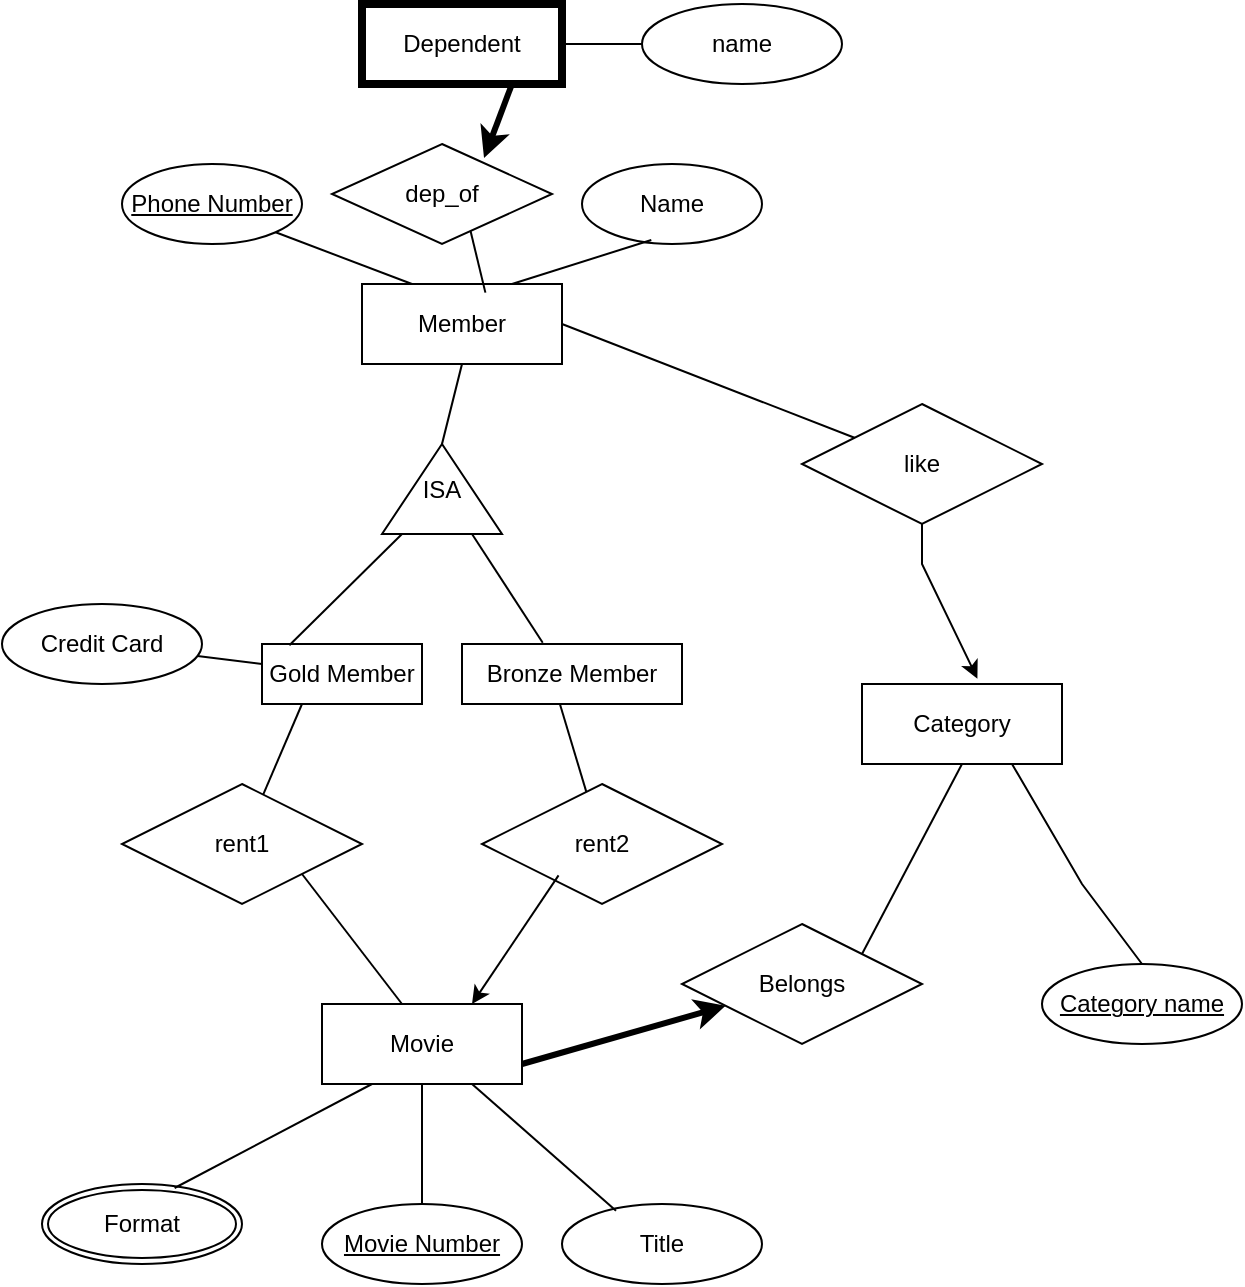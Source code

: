 <mxfile version="26.0.6">
  <diagram id="R2lEEEUBdFMjLlhIrx00" name="Page-1">
    <mxGraphModel dx="1213" dy="768" grid="1" gridSize="10" guides="1" tooltips="1" connect="1" arrows="1" fold="1" page="1" pageScale="1" pageWidth="1100" pageHeight="850" math="0" shadow="0" extFonts="Permanent Marker^https://fonts.googleapis.com/css?family=Permanent+Marker">
      <root>
        <mxCell id="0" />
        <mxCell id="1" parent="0" />
        <mxCell id="q8QxzS0_IiSbF_BJzBi4-8" value="Movie Number" style="ellipse;whiteSpace=wrap;html=1;align=center;fontStyle=4;" vertex="1" parent="1">
          <mxGeometry x="220" y="620" width="100" height="40" as="geometry" />
        </mxCell>
        <mxCell id="q8QxzS0_IiSbF_BJzBi4-9" value="Title" style="ellipse;whiteSpace=wrap;html=1;align=center;" vertex="1" parent="1">
          <mxGeometry x="340" y="620" width="100" height="40" as="geometry" />
        </mxCell>
        <mxCell id="q8QxzS0_IiSbF_BJzBi4-10" value="Member" style="whiteSpace=wrap;html=1;align=center;" vertex="1" parent="1">
          <mxGeometry x="240" y="160" width="100" height="40" as="geometry" />
        </mxCell>
        <mxCell id="q8QxzS0_IiSbF_BJzBi4-11" value="Movie" style="whiteSpace=wrap;html=1;align=center;" vertex="1" parent="1">
          <mxGeometry x="220" y="520" width="100" height="40" as="geometry" />
        </mxCell>
        <mxCell id="q8QxzS0_IiSbF_BJzBi4-15" value="Format" style="ellipse;shape=doubleEllipse;margin=3;whiteSpace=wrap;html=1;align=center;" vertex="1" parent="1">
          <mxGeometry x="80" y="610" width="100" height="40" as="geometry" />
        </mxCell>
        <mxCell id="q8QxzS0_IiSbF_BJzBi4-17" value="Phone Number" style="ellipse;whiteSpace=wrap;html=1;align=center;fontStyle=4;" vertex="1" parent="1">
          <mxGeometry x="120" y="100" width="90" height="40" as="geometry" />
        </mxCell>
        <mxCell id="q8QxzS0_IiSbF_BJzBi4-18" value="Name" style="ellipse;whiteSpace=wrap;html=1;align=center;" vertex="1" parent="1">
          <mxGeometry x="350" y="100" width="90" height="40" as="geometry" />
        </mxCell>
        <mxCell id="q8QxzS0_IiSbF_BJzBi4-19" value="" style="endArrow=none;html=1;rounded=0;entryX=0.385;entryY=0.95;entryDx=0;entryDy=0;entryPerimeter=0;exitX=0.75;exitY=0;exitDx=0;exitDy=0;" edge="1" parent="1" source="q8QxzS0_IiSbF_BJzBi4-10" target="q8QxzS0_IiSbF_BJzBi4-18">
          <mxGeometry width="50" height="50" relative="1" as="geometry">
            <mxPoint x="500" y="320" as="sourcePoint" />
            <mxPoint x="550" y="270" as="targetPoint" />
          </mxGeometry>
        </mxCell>
        <mxCell id="q8QxzS0_IiSbF_BJzBi4-22" value="Category" style="whiteSpace=wrap;html=1;align=center;" vertex="1" parent="1">
          <mxGeometry x="490" y="360" width="100" height="40" as="geometry" />
        </mxCell>
        <mxCell id="q8QxzS0_IiSbF_BJzBi4-25" value="Belongs" style="shape=rhombus;perimeter=rhombusPerimeter;whiteSpace=wrap;html=1;align=center;" vertex="1" parent="1">
          <mxGeometry x="400" y="480" width="120" height="60" as="geometry" />
        </mxCell>
        <mxCell id="q8QxzS0_IiSbF_BJzBi4-34" value="like" style="shape=rhombus;perimeter=rhombusPerimeter;whiteSpace=wrap;html=1;align=center;" vertex="1" parent="1">
          <mxGeometry x="460" y="220" width="120" height="60" as="geometry" />
        </mxCell>
        <mxCell id="q8QxzS0_IiSbF_BJzBi4-35" value="" style="endArrow=classic;html=1;rounded=0;exitX=0.5;exitY=1;exitDx=0;exitDy=0;entryX=0.577;entryY=-0.067;entryDx=0;entryDy=0;entryPerimeter=0;" edge="1" parent="1" source="q8QxzS0_IiSbF_BJzBi4-34" target="q8QxzS0_IiSbF_BJzBi4-22">
          <mxGeometry width="50" height="50" relative="1" as="geometry">
            <mxPoint x="460" y="460" as="sourcePoint" />
            <mxPoint x="410" y="510" as="targetPoint" />
            <Array as="points">
              <mxPoint x="520" y="300" />
            </Array>
          </mxGeometry>
        </mxCell>
        <mxCell id="q8QxzS0_IiSbF_BJzBi4-37" value="Credit Card" style="ellipse;whiteSpace=wrap;html=1;align=center;" vertex="1" parent="1">
          <mxGeometry x="60" y="320" width="100" height="40" as="geometry" />
        </mxCell>
        <mxCell id="q8QxzS0_IiSbF_BJzBi4-39" value="" style="endArrow=none;html=1;rounded=0;" edge="1" parent="1" source="q8QxzS0_IiSbF_BJzBi4-37" target="q8QxzS0_IiSbF_BJzBi4-40">
          <mxGeometry width="50" height="50" relative="1" as="geometry">
            <mxPoint x="130" y="700" as="sourcePoint" />
            <mxPoint x="180" y="650" as="targetPoint" />
          </mxGeometry>
        </mxCell>
        <mxCell id="q8QxzS0_IiSbF_BJzBi4-40" value="Gold Member" style="whiteSpace=wrap;html=1;align=center;" vertex="1" parent="1">
          <mxGeometry x="190" y="340" width="80" height="30" as="geometry" />
        </mxCell>
        <mxCell id="q8QxzS0_IiSbF_BJzBi4-43" value="Bronze Member" style="whiteSpace=wrap;html=1;align=center;" vertex="1" parent="1">
          <mxGeometry x="290" y="340" width="110" height="30" as="geometry" />
        </mxCell>
        <mxCell id="q8QxzS0_IiSbF_BJzBi4-44" value="ISA" style="triangle;whiteSpace=wrap;html=1;direction=north;" vertex="1" parent="1">
          <mxGeometry x="250" y="240" width="60" height="45" as="geometry" />
        </mxCell>
        <mxCell id="q8QxzS0_IiSbF_BJzBi4-55" value="" style="endArrow=none;html=1;rounded=0;entryX=1;entryY=1;entryDx=0;entryDy=0;exitX=0.25;exitY=0;exitDx=0;exitDy=0;" edge="1" parent="1" source="q8QxzS0_IiSbF_BJzBi4-10" target="q8QxzS0_IiSbF_BJzBi4-17">
          <mxGeometry width="50" height="50" relative="1" as="geometry">
            <mxPoint x="410" y="360" as="sourcePoint" />
            <mxPoint x="460" y="310" as="targetPoint" />
          </mxGeometry>
        </mxCell>
        <mxCell id="q8QxzS0_IiSbF_BJzBi4-57" value="" style="endArrow=none;html=1;rounded=0;exitX=1;exitY=0.5;exitDx=0;exitDy=0;entryX=0.5;entryY=1;entryDx=0;entryDy=0;" edge="1" parent="1" source="q8QxzS0_IiSbF_BJzBi4-44" target="q8QxzS0_IiSbF_BJzBi4-10">
          <mxGeometry width="50" height="50" relative="1" as="geometry">
            <mxPoint x="255" y="250" as="sourcePoint" />
            <mxPoint x="305" y="200" as="targetPoint" />
          </mxGeometry>
        </mxCell>
        <mxCell id="q8QxzS0_IiSbF_BJzBi4-59" value="" style="endArrow=none;html=1;rounded=0;exitX=0.171;exitY=0.022;exitDx=0;exitDy=0;exitPerimeter=0;" edge="1" parent="1" source="q8QxzS0_IiSbF_BJzBi4-40">
          <mxGeometry width="50" height="50" relative="1" as="geometry">
            <mxPoint x="210" y="335" as="sourcePoint" />
            <mxPoint x="260" y="285" as="targetPoint" />
          </mxGeometry>
        </mxCell>
        <mxCell id="q8QxzS0_IiSbF_BJzBi4-60" value="" style="endArrow=none;html=1;rounded=0;entryX=0;entryY=0.75;entryDx=0;entryDy=0;exitX=0.367;exitY=-0.022;exitDx=0;exitDy=0;exitPerimeter=0;" edge="1" parent="1" source="q8QxzS0_IiSbF_BJzBi4-43" target="q8QxzS0_IiSbF_BJzBi4-44">
          <mxGeometry width="50" height="50" relative="1" as="geometry">
            <mxPoint x="340" y="460" as="sourcePoint" />
            <mxPoint x="390" y="410" as="targetPoint" />
          </mxGeometry>
        </mxCell>
        <mxCell id="q8QxzS0_IiSbF_BJzBi4-61" value="" style="endArrow=none;html=1;rounded=0;entryX=0.75;entryY=1;entryDx=0;entryDy=0;exitX=0.5;exitY=0;exitDx=0;exitDy=0;" edge="1" parent="1" source="q8QxzS0_IiSbF_BJzBi4-88" target="q8QxzS0_IiSbF_BJzBi4-22">
          <mxGeometry width="50" height="50" relative="1" as="geometry">
            <mxPoint x="619" y="512.68" as="sourcePoint" />
            <mxPoint x="390" y="410" as="targetPoint" />
            <Array as="points">
              <mxPoint x="600" y="460" />
            </Array>
          </mxGeometry>
        </mxCell>
        <mxCell id="q8QxzS0_IiSbF_BJzBi4-63" value="" style="endArrow=none;html=1;rounded=0;exitX=0.663;exitY=0.05;exitDx=0;exitDy=0;exitPerimeter=0;entryX=0.25;entryY=1;entryDx=0;entryDy=0;" edge="1" parent="1" source="q8QxzS0_IiSbF_BJzBi4-15" target="q8QxzS0_IiSbF_BJzBi4-11">
          <mxGeometry width="50" height="50" relative="1" as="geometry">
            <mxPoint x="340" y="460" as="sourcePoint" />
            <mxPoint x="390" y="410" as="targetPoint" />
          </mxGeometry>
        </mxCell>
        <mxCell id="q8QxzS0_IiSbF_BJzBi4-64" value="" style="endArrow=none;html=1;rounded=0;exitX=0.5;exitY=0;exitDx=0;exitDy=0;entryX=0.5;entryY=1;entryDx=0;entryDy=0;" edge="1" parent="1" source="q8QxzS0_IiSbF_BJzBi4-8" target="q8QxzS0_IiSbF_BJzBi4-11">
          <mxGeometry width="50" height="50" relative="1" as="geometry">
            <mxPoint x="340" y="460" as="sourcePoint" />
            <mxPoint x="390" y="410" as="targetPoint" />
          </mxGeometry>
        </mxCell>
        <mxCell id="q8QxzS0_IiSbF_BJzBi4-65" value="" style="endArrow=none;html=1;rounded=0;exitX=0.27;exitY=0.083;exitDx=0;exitDy=0;exitPerimeter=0;entryX=0.75;entryY=1;entryDx=0;entryDy=0;" edge="1" parent="1" source="q8QxzS0_IiSbF_BJzBi4-9" target="q8QxzS0_IiSbF_BJzBi4-11">
          <mxGeometry width="50" height="50" relative="1" as="geometry">
            <mxPoint x="340" y="460" as="sourcePoint" />
            <mxPoint x="390" y="410" as="targetPoint" />
          </mxGeometry>
        </mxCell>
        <mxCell id="q8QxzS0_IiSbF_BJzBi4-66" value="rent2" style="shape=rhombus;perimeter=rhombusPerimeter;whiteSpace=wrap;html=1;align=center;" vertex="1" parent="1">
          <mxGeometry x="300" y="410" width="120" height="60" as="geometry" />
        </mxCell>
        <mxCell id="q8QxzS0_IiSbF_BJzBi4-67" value="rent1" style="shape=rhombus;perimeter=rhombusPerimeter;whiteSpace=wrap;html=1;align=center;" vertex="1" parent="1">
          <mxGeometry x="120" y="410" width="120" height="60" as="geometry" />
        </mxCell>
        <mxCell id="q8QxzS0_IiSbF_BJzBi4-71" value="" style="endArrow=none;html=1;rounded=0;entryX=0.25;entryY=1;entryDx=0;entryDy=0;" edge="1" parent="1" source="q8QxzS0_IiSbF_BJzBi4-67" target="q8QxzS0_IiSbF_BJzBi4-40">
          <mxGeometry width="50" height="50" relative="1" as="geometry">
            <mxPoint x="340" y="460" as="sourcePoint" />
            <mxPoint x="390" y="410" as="targetPoint" />
          </mxGeometry>
        </mxCell>
        <mxCell id="q8QxzS0_IiSbF_BJzBi4-73" value="" style="endArrow=none;html=1;rounded=0;entryX=0.445;entryY=1;entryDx=0;entryDy=0;entryPerimeter=0;" edge="1" parent="1" source="q8QxzS0_IiSbF_BJzBi4-66" target="q8QxzS0_IiSbF_BJzBi4-43">
          <mxGeometry width="50" height="50" relative="1" as="geometry">
            <mxPoint x="340" y="460" as="sourcePoint" />
            <mxPoint x="390" y="410" as="targetPoint" />
          </mxGeometry>
        </mxCell>
        <mxCell id="q8QxzS0_IiSbF_BJzBi4-74" value="" style="endArrow=none;html=1;rounded=0;entryX=1;entryY=1;entryDx=0;entryDy=0;exitX=0.4;exitY=0;exitDx=0;exitDy=0;exitPerimeter=0;" edge="1" parent="1" source="q8QxzS0_IiSbF_BJzBi4-11" target="q8QxzS0_IiSbF_BJzBi4-67">
          <mxGeometry width="50" height="50" relative="1" as="geometry">
            <mxPoint x="340" y="460" as="sourcePoint" />
            <mxPoint x="390" y="410" as="targetPoint" />
          </mxGeometry>
        </mxCell>
        <mxCell id="q8QxzS0_IiSbF_BJzBi4-76" value="Dependent" style="whiteSpace=wrap;html=1;align=center;strokeWidth=4;" vertex="1" parent="1">
          <mxGeometry x="240" y="20" width="100" height="40" as="geometry" />
        </mxCell>
        <mxCell id="q8QxzS0_IiSbF_BJzBi4-77" value="dep_of" style="shape=rhombus;perimeter=rhombusPerimeter;whiteSpace=wrap;html=1;align=center;" vertex="1" parent="1">
          <mxGeometry x="225" y="90" width="110" height="50" as="geometry" />
        </mxCell>
        <mxCell id="q8QxzS0_IiSbF_BJzBi4-81" value="name" style="ellipse;whiteSpace=wrap;html=1;align=center;" vertex="1" parent="1">
          <mxGeometry x="380" y="20" width="100" height="40" as="geometry" />
        </mxCell>
        <mxCell id="q8QxzS0_IiSbF_BJzBi4-82" value="" style="endArrow=none;html=1;rounded=0;entryX=1;entryY=0.5;entryDx=0;entryDy=0;exitX=0;exitY=0.5;exitDx=0;exitDy=0;" edge="1" parent="1" source="q8QxzS0_IiSbF_BJzBi4-81" target="q8QxzS0_IiSbF_BJzBi4-76">
          <mxGeometry width="50" height="50" relative="1" as="geometry">
            <mxPoint x="340" y="360" as="sourcePoint" />
            <mxPoint x="390" y="310" as="targetPoint" />
          </mxGeometry>
        </mxCell>
        <mxCell id="q8QxzS0_IiSbF_BJzBi4-85" value="" style="endArrow=classic;html=1;rounded=0;exitX=1;exitY=0.75;exitDx=0;exitDy=0;strokeWidth=3;" edge="1" parent="1" source="q8QxzS0_IiSbF_BJzBi4-11" target="q8QxzS0_IiSbF_BJzBi4-25">
          <mxGeometry width="50" height="50" relative="1" as="geometry">
            <mxPoint x="360" y="530" as="sourcePoint" />
            <mxPoint x="410" y="480" as="targetPoint" />
          </mxGeometry>
        </mxCell>
        <mxCell id="q8QxzS0_IiSbF_BJzBi4-86" value="" style="endArrow=none;html=1;rounded=0;exitX=1;exitY=0;exitDx=0;exitDy=0;entryX=0.5;entryY=1;entryDx=0;entryDy=0;" edge="1" parent="1" source="q8QxzS0_IiSbF_BJzBi4-25" target="q8QxzS0_IiSbF_BJzBi4-22">
          <mxGeometry width="50" height="50" relative="1" as="geometry">
            <mxPoint x="360" y="370" as="sourcePoint" />
            <mxPoint x="410" y="320" as="targetPoint" />
          </mxGeometry>
        </mxCell>
        <mxCell id="q8QxzS0_IiSbF_BJzBi4-87" value="" style="endArrow=classic;html=1;rounded=0;entryX=0.75;entryY=0;entryDx=0;entryDy=0;exitX=0.319;exitY=0.761;exitDx=0;exitDy=0;exitPerimeter=0;" edge="1" parent="1" source="q8QxzS0_IiSbF_BJzBi4-66" target="q8QxzS0_IiSbF_BJzBi4-11">
          <mxGeometry width="50" height="50" relative="1" as="geometry">
            <mxPoint x="360" y="370" as="sourcePoint" />
            <mxPoint x="410" y="320" as="targetPoint" />
          </mxGeometry>
        </mxCell>
        <mxCell id="q8QxzS0_IiSbF_BJzBi4-88" value="Category name" style="ellipse;whiteSpace=wrap;html=1;align=center;fontStyle=4;" vertex="1" parent="1">
          <mxGeometry x="580" y="500" width="100" height="40" as="geometry" />
        </mxCell>
        <mxCell id="q8QxzS0_IiSbF_BJzBi4-89" value="" style="endArrow=none;html=1;rounded=0;entryX=0.63;entryY=0.873;entryDx=0;entryDy=0;entryPerimeter=0;exitX=0.617;exitY=0.108;exitDx=0;exitDy=0;exitPerimeter=0;" edge="1" parent="1" source="q8QxzS0_IiSbF_BJzBi4-10" target="q8QxzS0_IiSbF_BJzBi4-77">
          <mxGeometry width="50" height="50" relative="1" as="geometry">
            <mxPoint x="360" y="370" as="sourcePoint" />
            <mxPoint x="410" y="320" as="targetPoint" />
          </mxGeometry>
        </mxCell>
        <mxCell id="q8QxzS0_IiSbF_BJzBi4-90" value="" style="endArrow=classic;html=1;rounded=0;entryX=0.691;entryY=0.14;entryDx=0;entryDy=0;entryPerimeter=0;exitX=0.75;exitY=1;exitDx=0;exitDy=0;strokeWidth=3;" edge="1" parent="1" source="q8QxzS0_IiSbF_BJzBi4-76" target="q8QxzS0_IiSbF_BJzBi4-77">
          <mxGeometry width="50" height="50" relative="1" as="geometry">
            <mxPoint x="360" y="370" as="sourcePoint" />
            <mxPoint x="410" y="320" as="targetPoint" />
          </mxGeometry>
        </mxCell>
        <mxCell id="q8QxzS0_IiSbF_BJzBi4-92" value="" style="endArrow=none;html=1;rounded=0;entryX=1;entryY=0.5;entryDx=0;entryDy=0;" edge="1" parent="1" source="q8QxzS0_IiSbF_BJzBi4-34" target="q8QxzS0_IiSbF_BJzBi4-10">
          <mxGeometry width="50" height="50" relative="1" as="geometry">
            <mxPoint x="360" y="370" as="sourcePoint" />
            <mxPoint x="410" y="320" as="targetPoint" />
          </mxGeometry>
        </mxCell>
      </root>
    </mxGraphModel>
  </diagram>
</mxfile>
